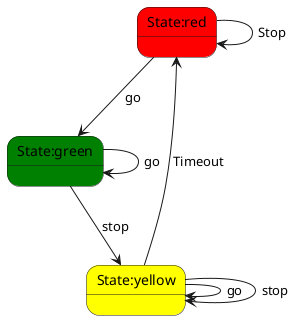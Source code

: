 ' @startuml
' [*] --> State1
' State1 --> [*]
' State1 : this is a string
' State1 : this is another string

' State1 -> State2
' State2 --> [*]
' @enduml
' run code ALT+d, state1 = red, state2 = green, state3 = yellow

@startuml
State:red #red -d-> State:green : go
State:red -> State:red : Stop

State:green #green -> State:green : go
State:green -down-> State:yellow : stop

State:yellow #yellow -right-> State:yellow : go
State:yellow -> State:yellow : stop
State:yellow -> State:red : Timeout

@enduml